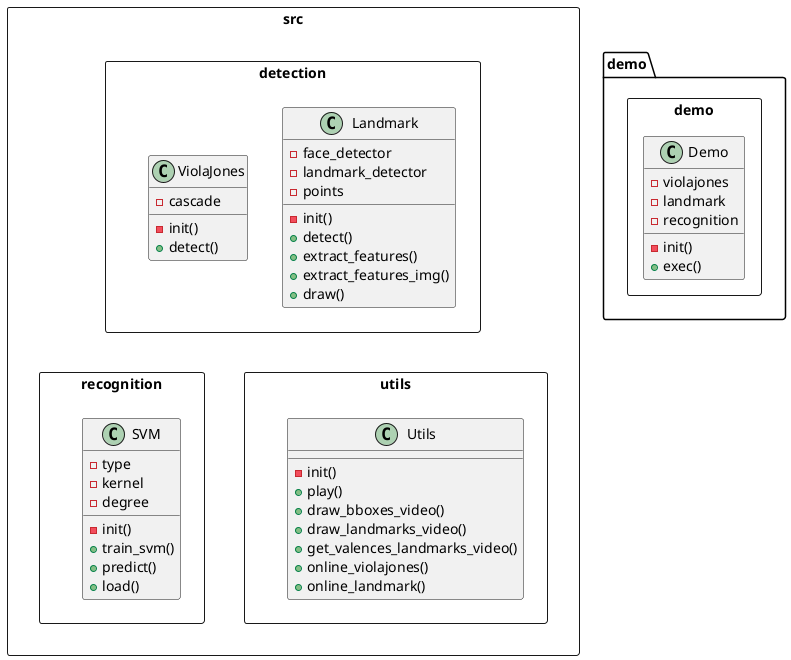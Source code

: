@startuml classes

package src <<Rectangle>> {
    package detection <<Rectangle>> {
        class Landmark {
            - face_detector
            - landmark_detector
            - points
            - init()
            + detect()
            + extract_features()
            + extract_features_img()
            + draw()
        }
        class ViolaJones {
            - cascade
            - init()
            + detect()
        }
    }

    package recognition <<Rectangle>> {
        class SVM {
            - type
            - kernel
            - degree 
            - init()
            + train_svm()
            + predict()
            + load()
        }
    }

    package utils <<Rectangle>> {
        class Utils {
            - init()
            + play()
            + draw_bboxes_video()
            + draw_landmarks_video()
            + get_valences_landmarks_video()
            + online_violajones()
            + online_landmark()
        }
    }
}

package demo.demo <<Rectangle>> {
    class Demo {
        - violajones
        - landmark
        - recognition
        - init()
        + exec()
    }
}

detection -[hidden]-> utils
detection -[hidden]-> recognition
'detection -[hidden]-> demo.demo
@enduml